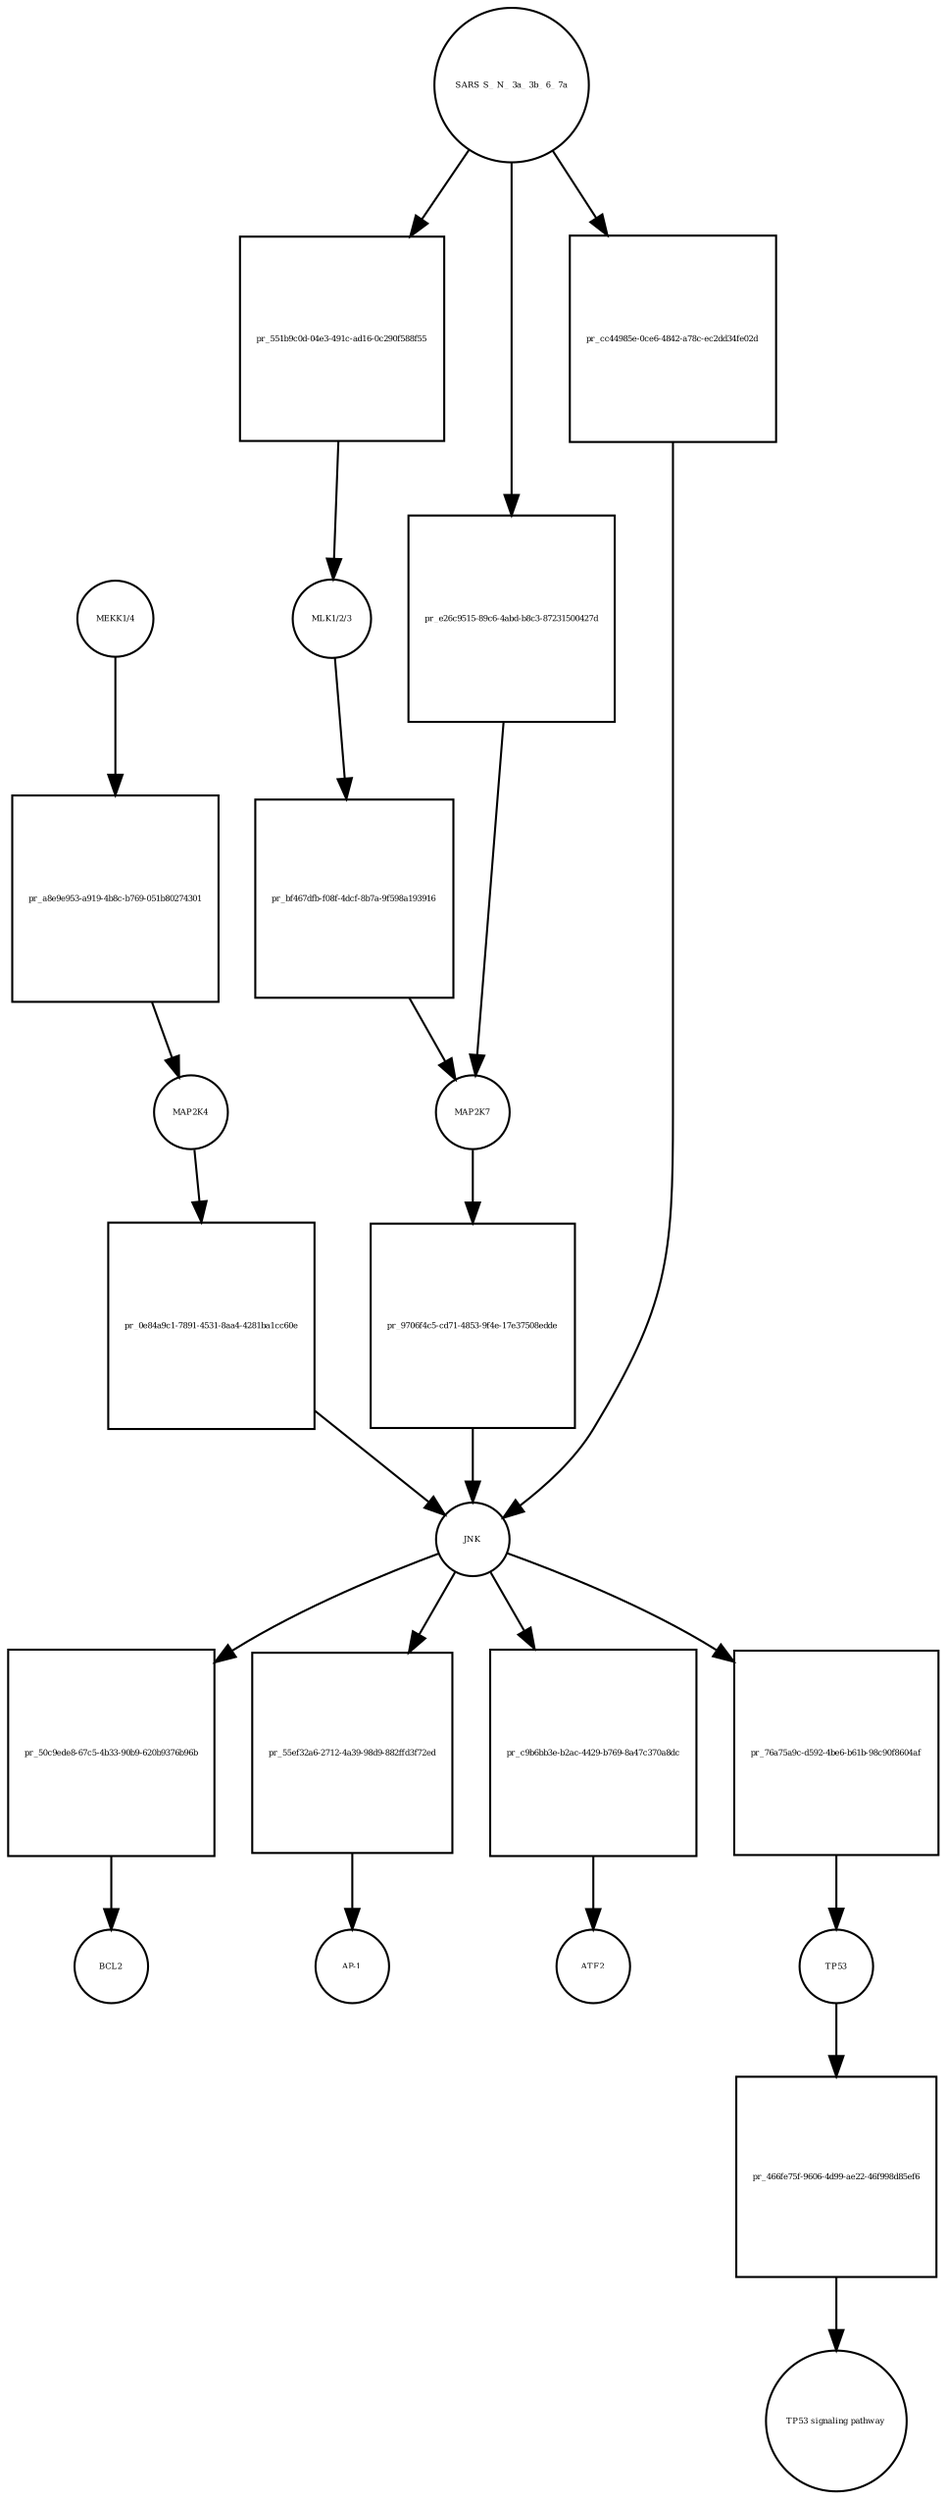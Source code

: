 strict digraph  {
"MEKK1/4" [annotation="", bipartite=0, cls=complex, fontsize=4, label="MEKK1/4", shape=circle];
"pr_a8e9e953-a919-4b8c-b769-051b80274301" [annotation="", bipartite=1, cls=process, fontsize=4, label="pr_a8e9e953-a919-4b8c-b769-051b80274301", shape=square];
MAP2K4 [annotation=urn_miriam_uniprot_P45985, bipartite=0, cls=macromolecule, fontsize=4, label=MAP2K4, shape=circle];
"MLK1/2/3" [annotation="", bipartite=0, cls=complex, fontsize=4, label="MLK1/2/3", shape=circle];
"pr_bf467dfb-f08f-4dcf-8b7a-9f598a193916" [annotation="", bipartite=1, cls=process, fontsize=4, label="pr_bf467dfb-f08f-4dcf-8b7a-9f598a193916", shape=square];
MAP2K7 [annotation=urn_miriam_uniprot_O14733, bipartite=0, cls=macromolecule, fontsize=4, label=MAP2K7, shape=circle];
"pr_0e84a9c1-7891-4531-8aa4-4281ba1cc60e" [annotation="", bipartite=1, cls=process, fontsize=4, label="pr_0e84a9c1-7891-4531-8aa4-4281ba1cc60e", shape=square];
JNK [annotation="", bipartite=0, cls=complex, fontsize=4, label=JNK, shape=circle];
"pr_9706f4c5-cd71-4853-9f4e-17e37508edde" [annotation="", bipartite=1, cls=process, fontsize=4, label="pr_9706f4c5-cd71-4853-9f4e-17e37508edde", shape=square];
"pr_50c9ede8-67c5-4b33-90b9-620b9376b96b" [annotation="", bipartite=1, cls=process, fontsize=4, label="pr_50c9ede8-67c5-4b33-90b9-620b9376b96b", shape=square];
BCL2 [annotation=urn_miriam_uniprot_P10415, bipartite=0, cls=macromolecule, fontsize=4, label=BCL2, shape=circle];
"pr_55ef32a6-2712-4a39-98d9-882ffd3f72ed" [annotation="", bipartite=1, cls=process, fontsize=4, label="pr_55ef32a6-2712-4a39-98d9-882ffd3f72ed", shape=square];
"AP-1" [annotation="", bipartite=0, cls=complex, fontsize=4, label="AP-1", shape=circle];
"SARS S_ N_ 3a_ 3b_ 6_ 7a" [annotation="", bipartite=0, cls=macromolecule, fontsize=4, label="SARS S_ N_ 3a_ 3b_ 6_ 7a", shape=circle];
"pr_551b9c0d-04e3-491c-ad16-0c290f588f55" [annotation="", bipartite=1, cls=process, fontsize=4, label="pr_551b9c0d-04e3-491c-ad16-0c290f588f55", shape=square];
"pr_c9b6bb3e-b2ac-4429-b769-8a47c370a8dc" [annotation="", bipartite=1, cls=process, fontsize=4, label="pr_c9b6bb3e-b2ac-4429-b769-8a47c370a8dc", shape=square];
ATF2 [annotation=urn_miriam_uniprot_P15336, bipartite=0, cls=macromolecule, fontsize=4, label=ATF2, shape=circle];
"pr_76a75a9c-d592-4be6-b61b-98c90f8604af" [annotation="", bipartite=1, cls=process, fontsize=4, label="pr_76a75a9c-d592-4be6-b61b-98c90f8604af", shape=square];
TP53 [annotation=urn_miriam_uniprot_P04637, bipartite=0, cls=macromolecule, fontsize=4, label=TP53, shape=circle];
"pr_466fe75f-9606-4d99-ae22-46f998d85ef6" [annotation="", bipartite=1, cls=process, fontsize=4, label="pr_466fe75f-9606-4d99-ae22-46f998d85ef6", shape=square];
"TP53 signaling pathway" [annotation="", bipartite=0, cls="unspecified entity", fontsize=4, label="TP53 signaling pathway", shape=circle];
"pr_e26c9515-89c6-4abd-b8c3-87231500427d" [annotation="", bipartite=1, cls=process, fontsize=4, label="pr_e26c9515-89c6-4abd-b8c3-87231500427d", shape=square];
"pr_cc44985e-0ce6-4842-a78c-ec2dd34fe02d" [annotation="", bipartite=1, cls=process, fontsize=4, label="pr_cc44985e-0ce6-4842-a78c-ec2dd34fe02d", shape=square];
"MEKK1/4" -> "pr_a8e9e953-a919-4b8c-b769-051b80274301"  [annotation="", interaction_type=consumption];
"pr_a8e9e953-a919-4b8c-b769-051b80274301" -> MAP2K4  [annotation="", interaction_type=production];
MAP2K4 -> "pr_0e84a9c1-7891-4531-8aa4-4281ba1cc60e"  [annotation="", interaction_type=consumption];
"MLK1/2/3" -> "pr_bf467dfb-f08f-4dcf-8b7a-9f598a193916"  [annotation="", interaction_type=consumption];
"pr_bf467dfb-f08f-4dcf-8b7a-9f598a193916" -> MAP2K7  [annotation="", interaction_type=production];
MAP2K7 -> "pr_9706f4c5-cd71-4853-9f4e-17e37508edde"  [annotation="", interaction_type=consumption];
"pr_0e84a9c1-7891-4531-8aa4-4281ba1cc60e" -> JNK  [annotation="", interaction_type=production];
JNK -> "pr_50c9ede8-67c5-4b33-90b9-620b9376b96b"  [annotation="", interaction_type=consumption];
JNK -> "pr_55ef32a6-2712-4a39-98d9-882ffd3f72ed"  [annotation="", interaction_type=consumption];
JNK -> "pr_c9b6bb3e-b2ac-4429-b769-8a47c370a8dc"  [annotation="", interaction_type=consumption];
JNK -> "pr_76a75a9c-d592-4be6-b61b-98c90f8604af"  [annotation="", interaction_type=consumption];
"pr_9706f4c5-cd71-4853-9f4e-17e37508edde" -> JNK  [annotation="", interaction_type=production];
"pr_50c9ede8-67c5-4b33-90b9-620b9376b96b" -> BCL2  [annotation="", interaction_type=production];
"pr_55ef32a6-2712-4a39-98d9-882ffd3f72ed" -> "AP-1"  [annotation="", interaction_type=production];
"SARS S_ N_ 3a_ 3b_ 6_ 7a" -> "pr_551b9c0d-04e3-491c-ad16-0c290f588f55"  [annotation="", interaction_type=consumption];
"SARS S_ N_ 3a_ 3b_ 6_ 7a" -> "pr_e26c9515-89c6-4abd-b8c3-87231500427d"  [annotation="", interaction_type=consumption];
"SARS S_ N_ 3a_ 3b_ 6_ 7a" -> "pr_cc44985e-0ce6-4842-a78c-ec2dd34fe02d"  [annotation="", interaction_type=consumption];
"pr_551b9c0d-04e3-491c-ad16-0c290f588f55" -> "MLK1/2/3"  [annotation="", interaction_type=production];
"pr_c9b6bb3e-b2ac-4429-b769-8a47c370a8dc" -> ATF2  [annotation="", interaction_type=production];
"pr_76a75a9c-d592-4be6-b61b-98c90f8604af" -> TP53  [annotation="", interaction_type=production];
TP53 -> "pr_466fe75f-9606-4d99-ae22-46f998d85ef6"  [annotation="", interaction_type=consumption];
"pr_466fe75f-9606-4d99-ae22-46f998d85ef6" -> "TP53 signaling pathway"  [annotation="", interaction_type=production];
"pr_e26c9515-89c6-4abd-b8c3-87231500427d" -> MAP2K7  [annotation="", interaction_type=production];
"pr_cc44985e-0ce6-4842-a78c-ec2dd34fe02d" -> JNK  [annotation="", interaction_type=production];
}
